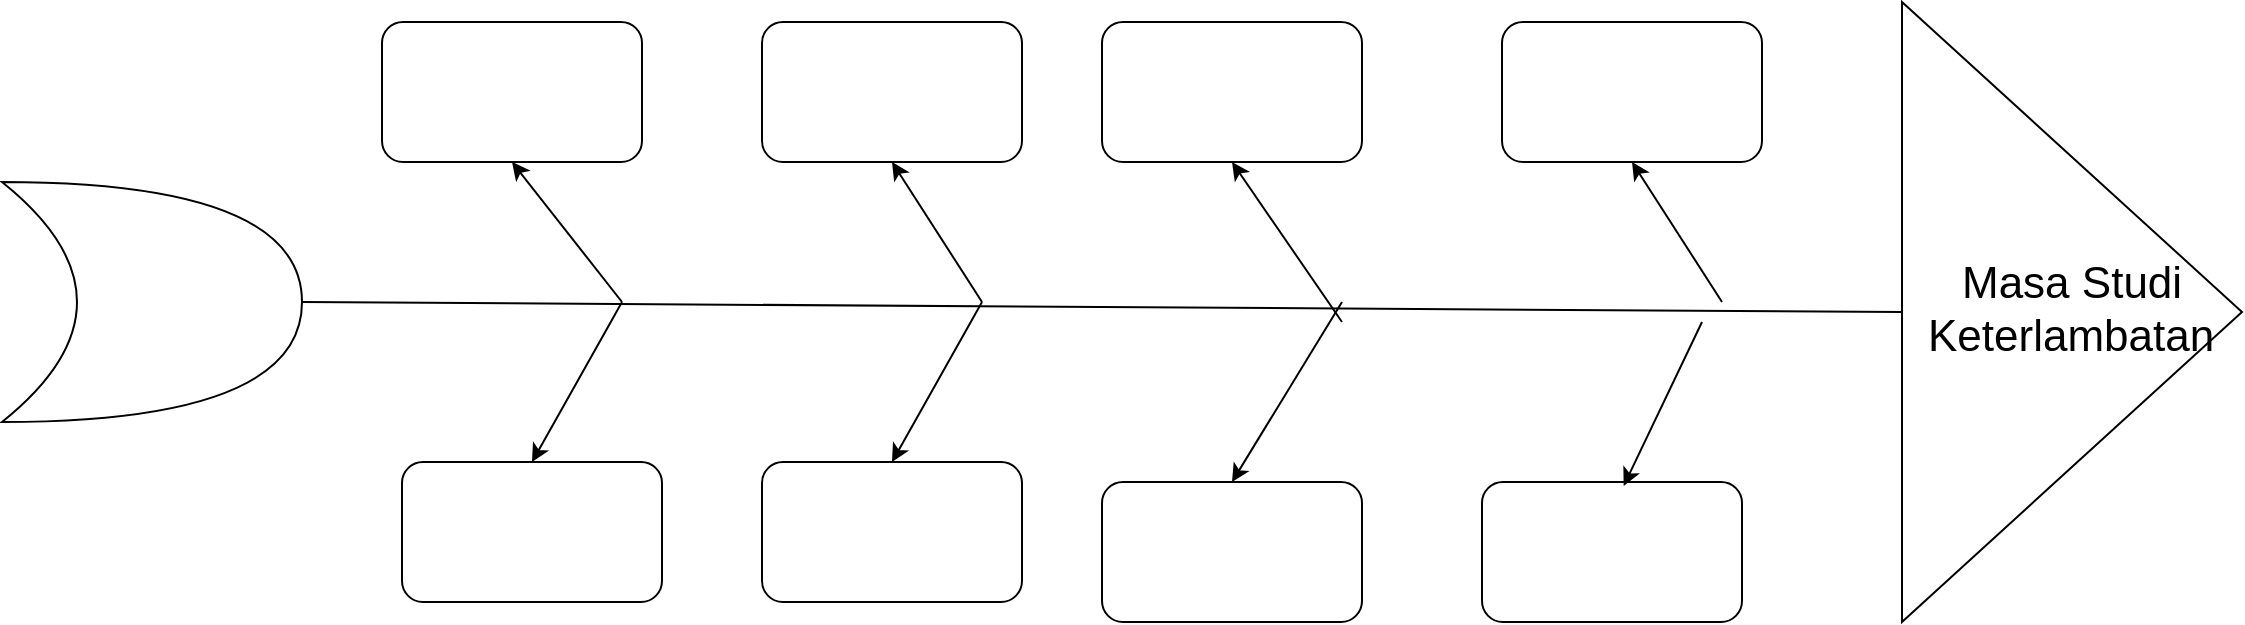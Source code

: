 <mxfile version="24.6.5" type="github">
  <diagram name="Page-1" id="0Ft4UJSf0B1ccs9EK86x">
    <mxGraphModel dx="1784" dy="485" grid="1" gridSize="10" guides="1" tooltips="1" connect="1" arrows="1" fold="1" page="1" pageScale="1" pageWidth="850" pageHeight="1100" math="0" shadow="0">
      <root>
        <mxCell id="0" />
        <mxCell id="1" parent="0" />
        <mxCell id="JHwUie5jRQhZksNu-lWo-2" value="" style="rounded=1;whiteSpace=wrap;html=1;" vertex="1" parent="1">
          <mxGeometry x="40" y="50" width="130" height="70" as="geometry" />
        </mxCell>
        <mxCell id="JHwUie5jRQhZksNu-lWo-3" value="" style="rounded=1;whiteSpace=wrap;html=1;" vertex="1" parent="1">
          <mxGeometry x="230" y="270" width="130" height="70" as="geometry" />
        </mxCell>
        <mxCell id="JHwUie5jRQhZksNu-lWo-4" value="" style="rounded=1;whiteSpace=wrap;html=1;" vertex="1" parent="1">
          <mxGeometry x="50" y="270" width="130" height="70" as="geometry" />
        </mxCell>
        <mxCell id="JHwUie5jRQhZksNu-lWo-5" value="" style="rounded=1;whiteSpace=wrap;html=1;" vertex="1" parent="1">
          <mxGeometry x="600" y="50" width="130" height="70" as="geometry" />
        </mxCell>
        <mxCell id="JHwUie5jRQhZksNu-lWo-6" value="" style="rounded=1;whiteSpace=wrap;html=1;" vertex="1" parent="1">
          <mxGeometry x="400" y="50" width="130" height="70" as="geometry" />
        </mxCell>
        <mxCell id="JHwUie5jRQhZksNu-lWo-7" value="" style="rounded=1;whiteSpace=wrap;html=1;" vertex="1" parent="1">
          <mxGeometry x="230" y="50" width="130" height="70" as="geometry" />
        </mxCell>
        <mxCell id="JHwUie5jRQhZksNu-lWo-8" value="" style="rounded=1;whiteSpace=wrap;html=1;" vertex="1" parent="1">
          <mxGeometry x="590" y="280" width="130" height="70" as="geometry" />
        </mxCell>
        <mxCell id="JHwUie5jRQhZksNu-lWo-9" value="" style="rounded=1;whiteSpace=wrap;html=1;" vertex="1" parent="1">
          <mxGeometry x="400" y="280" width="130" height="70" as="geometry" />
        </mxCell>
        <mxCell id="JHwUie5jRQhZksNu-lWo-11" value="&lt;font style=&quot;font-size: 22px;&quot;&gt;&lt;font style=&quot;font-size: 22px;&quot;&gt;Keterlambatan &lt;/font&gt;&lt;font style=&quot;font-size: 22px;&quot;&gt;Masa Studi&lt;/font&gt;&lt;/font&gt;" style="triangle;whiteSpace=wrap;html=1;horizontal=0;textDirection=vertical-lr;" vertex="1" parent="1">
          <mxGeometry x="800" y="40" width="170" height="310" as="geometry" />
        </mxCell>
        <mxCell id="JHwUie5jRQhZksNu-lWo-12" value="" style="shape=xor;whiteSpace=wrap;html=1;" vertex="1" parent="1">
          <mxGeometry x="-150" y="130" width="150" height="120" as="geometry" />
        </mxCell>
        <mxCell id="JHwUie5jRQhZksNu-lWo-13" value="" style="endArrow=none;html=1;rounded=0;exitX=1;exitY=0.5;exitDx=0;exitDy=0;exitPerimeter=0;entryX=0;entryY=0.5;entryDx=0;entryDy=0;" edge="1" parent="1" source="JHwUie5jRQhZksNu-lWo-12" target="JHwUie5jRQhZksNu-lWo-11">
          <mxGeometry width="50" height="50" relative="1" as="geometry">
            <mxPoint x="150" y="140" as="sourcePoint" />
            <mxPoint x="200" y="90" as="targetPoint" />
          </mxGeometry>
        </mxCell>
        <mxCell id="JHwUie5jRQhZksNu-lWo-16" value="" style="endArrow=classic;html=1;rounded=0;entryX=0.5;entryY=1;entryDx=0;entryDy=0;" edge="1" parent="1" target="JHwUie5jRQhZksNu-lWo-2">
          <mxGeometry width="50" height="50" relative="1" as="geometry">
            <mxPoint x="160" y="190" as="sourcePoint" />
            <mxPoint x="430" y="90" as="targetPoint" />
          </mxGeometry>
        </mxCell>
        <mxCell id="JHwUie5jRQhZksNu-lWo-17" value="" style="endArrow=classic;html=1;rounded=0;entryX=0.5;entryY=0;entryDx=0;entryDy=0;" edge="1" parent="1" target="JHwUie5jRQhZksNu-lWo-4">
          <mxGeometry width="50" height="50" relative="1" as="geometry">
            <mxPoint x="160" y="190" as="sourcePoint" />
            <mxPoint x="115" y="130" as="targetPoint" />
          </mxGeometry>
        </mxCell>
        <mxCell id="JHwUie5jRQhZksNu-lWo-18" value="" style="endArrow=classic;html=1;rounded=0;entryX=0.5;entryY=0;entryDx=0;entryDy=0;" edge="1" parent="1" target="JHwUie5jRQhZksNu-lWo-3">
          <mxGeometry width="50" height="50" relative="1" as="geometry">
            <mxPoint x="340" y="190" as="sourcePoint" />
            <mxPoint x="125" y="280" as="targetPoint" />
          </mxGeometry>
        </mxCell>
        <mxCell id="JHwUie5jRQhZksNu-lWo-19" value="" style="endArrow=classic;html=1;rounded=0;entryX=0.5;entryY=1;entryDx=0;entryDy=0;" edge="1" parent="1" target="JHwUie5jRQhZksNu-lWo-7">
          <mxGeometry width="50" height="50" relative="1" as="geometry">
            <mxPoint x="340" y="190" as="sourcePoint" />
            <mxPoint x="305" y="280" as="targetPoint" />
          </mxGeometry>
        </mxCell>
        <mxCell id="JHwUie5jRQhZksNu-lWo-20" value="" style="endArrow=classic;html=1;rounded=0;entryX=0.5;entryY=0;entryDx=0;entryDy=0;" edge="1" parent="1" target="JHwUie5jRQhZksNu-lWo-9">
          <mxGeometry width="50" height="50" relative="1" as="geometry">
            <mxPoint x="520" y="190" as="sourcePoint" />
            <mxPoint x="305" y="280" as="targetPoint" />
          </mxGeometry>
        </mxCell>
        <mxCell id="JHwUie5jRQhZksNu-lWo-21" value="" style="endArrow=classic;html=1;rounded=0;entryX=0.5;entryY=1;entryDx=0;entryDy=0;" edge="1" parent="1" target="JHwUie5jRQhZksNu-lWo-6">
          <mxGeometry width="50" height="50" relative="1" as="geometry">
            <mxPoint x="520" y="200" as="sourcePoint" />
            <mxPoint x="305" y="130" as="targetPoint" />
          </mxGeometry>
        </mxCell>
        <mxCell id="JHwUie5jRQhZksNu-lWo-22" value="" style="endArrow=classic;html=1;rounded=0;entryX=0.5;entryY=1;entryDx=0;entryDy=0;" edge="1" parent="1" target="JHwUie5jRQhZksNu-lWo-5">
          <mxGeometry width="50" height="50" relative="1" as="geometry">
            <mxPoint x="710" y="190" as="sourcePoint" />
            <mxPoint x="475" y="130" as="targetPoint" />
          </mxGeometry>
        </mxCell>
        <mxCell id="JHwUie5jRQhZksNu-lWo-23" value="" style="endArrow=classic;html=1;rounded=0;entryX=0.545;entryY=0.028;entryDx=0;entryDy=0;entryPerimeter=0;" edge="1" parent="1" target="JHwUie5jRQhZksNu-lWo-8">
          <mxGeometry width="50" height="50" relative="1" as="geometry">
            <mxPoint x="700" y="200" as="sourcePoint" />
            <mxPoint x="475" y="290" as="targetPoint" />
          </mxGeometry>
        </mxCell>
      </root>
    </mxGraphModel>
  </diagram>
</mxfile>
